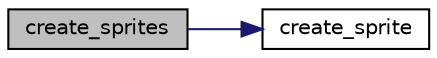 digraph "create_sprites"
{
 // LATEX_PDF_SIZE
  edge [fontname="Helvetica",fontsize="10",labelfontname="Helvetica",labelfontsize="10"];
  node [fontname="Helvetica",fontsize="10",shape=record];
  rankdir="LR";
  Node1 [label="create_sprites",height=0.2,width=0.4,color="black", fillcolor="grey75", style="filled", fontcolor="black",tooltip="Creates all the necessary sprites for the game."];
  Node1 -> Node2 [color="midnightblue",fontsize="10",style="solid"];
  Node2 [label="create_sprite",height=0.2,width=0.4,color="black", fillcolor="white", style="filled",URL="$sprite_8c.html#ab8b348464d3c150e1d472db1a1897ed5",tooltip="Creates a sprite from a given pixmap."];
}
